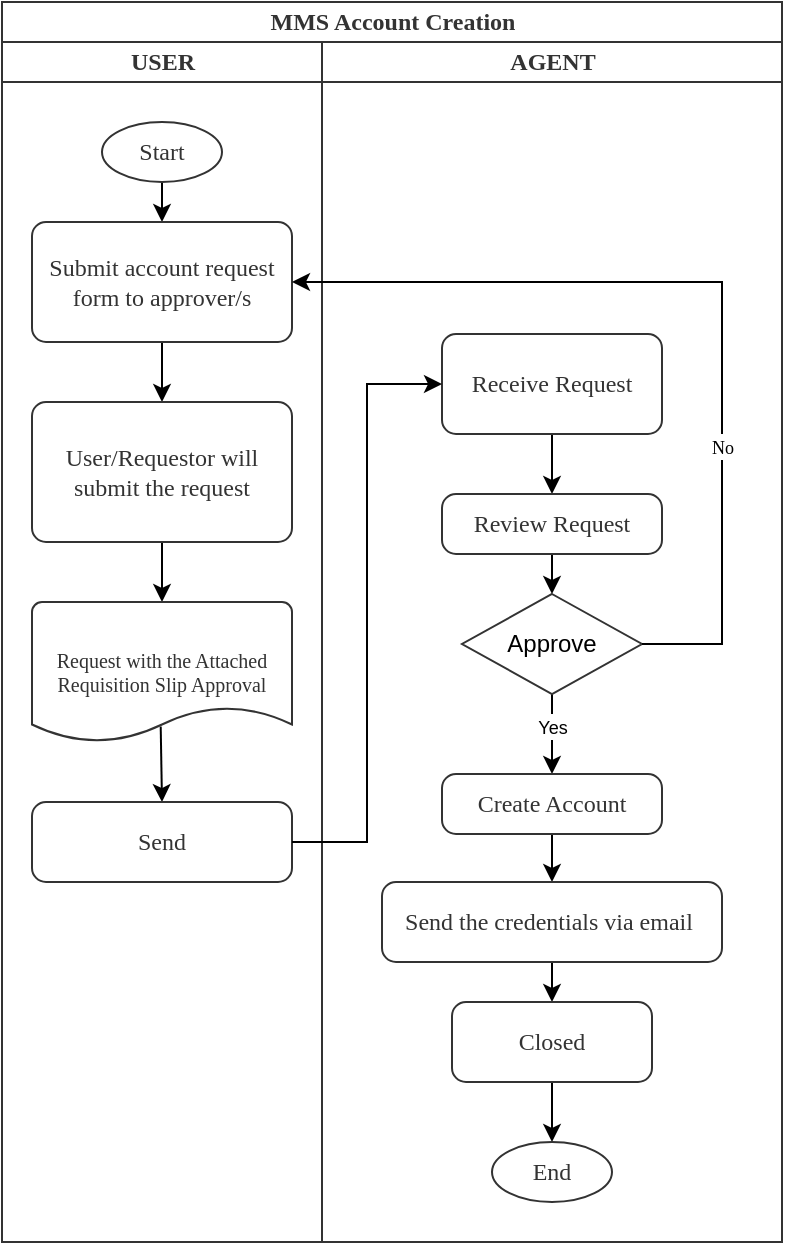 <mxfile version="21.2.9" type="github" pages="6">
  <diagram name="MMS-account-creation" id="LfgklkOVwcECTKzBFRFU">
    <mxGraphModel dx="1434" dy="788" grid="1" gridSize="10" guides="1" tooltips="1" connect="1" arrows="1" fold="1" page="1" pageScale="1" pageWidth="700" pageHeight="1000" math="0" shadow="0">
      <root>
        <mxCell id="0" />
        <mxCell id="1" parent="0" />
        <mxCell id="MzoVVwguKjUy_aV0ODvC-1" value="MMS Account Creation" style="swimlane;childLayout=stackLayout;resizeParent=1;resizeParentMax=0;startSize=20;html=1;strokeColor=#333333;fontColor=#333333;fontFamily=Lucida Console;" parent="1" vertex="1">
          <mxGeometry x="40.0" y="130" width="390" height="620" as="geometry" />
        </mxCell>
        <mxCell id="MzoVVwguKjUy_aV0ODvC-2" value="USER" style="swimlane;startSize=20;html=1;strokeColor=#333333;fontColor=#333333;fontFamily=Lucida Console;" parent="MzoVVwguKjUy_aV0ODvC-1" vertex="1">
          <mxGeometry y="20" width="160" height="600" as="geometry" />
        </mxCell>
        <mxCell id="MzoVVwguKjUy_aV0ODvC-27" style="edgeStyle=orthogonalEdgeStyle;rounded=0;orthogonalLoop=1;jettySize=auto;html=1;exitX=0.5;exitY=1;exitDx=0;exitDy=0;exitPerimeter=0;entryX=0.5;entryY=0;entryDx=0;entryDy=0;" parent="MzoVVwguKjUy_aV0ODvC-2" source="MzoVVwguKjUy_aV0ODvC-5" target="MzoVVwguKjUy_aV0ODvC-6" edge="1">
          <mxGeometry relative="1" as="geometry" />
        </mxCell>
        <mxCell id="MzoVVwguKjUy_aV0ODvC-5" value="Start" style="strokeWidth=1;html=1;shape=mxgraph.flowchart.start_1;whiteSpace=wrap;strokeColor=#333333;fontColor=#333333;fontFamily=Lucida Console;" parent="MzoVVwguKjUy_aV0ODvC-2" vertex="1">
          <mxGeometry x="50" y="40" width="60" height="30" as="geometry" />
        </mxCell>
        <mxCell id="MzoVVwguKjUy_aV0ODvC-28" style="edgeStyle=orthogonalEdgeStyle;rounded=0;orthogonalLoop=1;jettySize=auto;html=1;exitX=0.5;exitY=1;exitDx=0;exitDy=0;entryX=0.5;entryY=0;entryDx=0;entryDy=0;" parent="MzoVVwguKjUy_aV0ODvC-2" source="MzoVVwguKjUy_aV0ODvC-6" target="MzoVVwguKjUy_aV0ODvC-7" edge="1">
          <mxGeometry relative="1" as="geometry" />
        </mxCell>
        <mxCell id="MzoVVwguKjUy_aV0ODvC-6" value="Submit account request form to approver/s" style="rounded=1;whiteSpace=wrap;html=1;absoluteArcSize=1;arcSize=14;strokeWidth=1;strokeColor=#333333;fontColor=#333333;fontFamily=Lucida Console;" parent="MzoVVwguKjUy_aV0ODvC-2" vertex="1">
          <mxGeometry x="15" y="90" width="130" height="60" as="geometry" />
        </mxCell>
        <mxCell id="MzoVVwguKjUy_aV0ODvC-29" style="edgeStyle=orthogonalEdgeStyle;rounded=0;orthogonalLoop=1;jettySize=auto;html=1;entryX=0.5;entryY=0;entryDx=0;entryDy=0;entryPerimeter=0;" parent="MzoVVwguKjUy_aV0ODvC-2" source="MzoVVwguKjUy_aV0ODvC-7" target="MzoVVwguKjUy_aV0ODvC-8" edge="1">
          <mxGeometry relative="1" as="geometry" />
        </mxCell>
        <mxCell id="MzoVVwguKjUy_aV0ODvC-7" value="User/Requestor will submit the request" style="rounded=1;whiteSpace=wrap;html=1;absoluteArcSize=1;arcSize=14;strokeWidth=1;strokeColor=#333333;fontColor=#333333;fontFamily=Lucida Console;" parent="MzoVVwguKjUy_aV0ODvC-2" vertex="1">
          <mxGeometry x="15" y="180" width="130" height="70" as="geometry" />
        </mxCell>
        <mxCell id="MzoVVwguKjUy_aV0ODvC-31" style="edgeStyle=orthogonalEdgeStyle;rounded=0;orthogonalLoop=1;jettySize=auto;html=1;entryX=0.5;entryY=0;entryDx=0;entryDy=0;exitX=0.495;exitY=0.89;exitDx=0;exitDy=0;exitPerimeter=0;" parent="MzoVVwguKjUy_aV0ODvC-2" source="MzoVVwguKjUy_aV0ODvC-8" target="MzoVVwguKjUy_aV0ODvC-9" edge="1">
          <mxGeometry relative="1" as="geometry" />
        </mxCell>
        <mxCell id="MzoVVwguKjUy_aV0ODvC-8" value="Request with the Attached Requisition Slip Approval" style="strokeWidth=1;html=1;shape=mxgraph.flowchart.document2;whiteSpace=wrap;size=0.25;fontSize=10;fontFamily=Lucida Console;fontColor=#333333;strokeColor=#333333;" parent="MzoVVwguKjUy_aV0ODvC-2" vertex="1">
          <mxGeometry x="15" y="280" width="130" height="70" as="geometry" />
        </mxCell>
        <mxCell id="MzoVVwguKjUy_aV0ODvC-9" value="Send" style="rounded=1;whiteSpace=wrap;html=1;absoluteArcSize=1;arcSize=14;strokeWidth=1;strokeColor=#333333;fontColor=#333333;fontFamily=Lucida Console;" parent="MzoVVwguKjUy_aV0ODvC-2" vertex="1">
          <mxGeometry x="15" y="380" width="130" height="40" as="geometry" />
        </mxCell>
        <mxCell id="MzoVVwguKjUy_aV0ODvC-3" value="AGENT" style="swimlane;startSize=20;html=1;strokeColor=#333333;fontColor=#333333;fontFamily=Lucida Console;" parent="MzoVVwguKjUy_aV0ODvC-1" vertex="1">
          <mxGeometry x="160" y="20" width="230" height="600" as="geometry" />
        </mxCell>
        <mxCell id="MzoVVwguKjUy_aV0ODvC-32" style="edgeStyle=orthogonalEdgeStyle;rounded=0;orthogonalLoop=1;jettySize=auto;html=1;entryX=0.5;entryY=0;entryDx=0;entryDy=0;" parent="MzoVVwguKjUy_aV0ODvC-3" source="MzoVVwguKjUy_aV0ODvC-10" target="MzoVVwguKjUy_aV0ODvC-11" edge="1">
          <mxGeometry relative="1" as="geometry" />
        </mxCell>
        <mxCell id="MzoVVwguKjUy_aV0ODvC-10" value="Receive Request" style="rounded=1;whiteSpace=wrap;html=1;absoluteArcSize=1;arcSize=14;strokeWidth=1;strokeColor=#333333;fontColor=#333333;fontFamily=Lucida Console;" parent="MzoVVwguKjUy_aV0ODvC-3" vertex="1">
          <mxGeometry x="60" y="146" width="110" height="50" as="geometry" />
        </mxCell>
        <mxCell id="MzoVVwguKjUy_aV0ODvC-33" style="edgeStyle=orthogonalEdgeStyle;rounded=0;orthogonalLoop=1;jettySize=auto;html=1;exitX=0.5;exitY=1;exitDx=0;exitDy=0;entryX=0.5;entryY=0;entryDx=0;entryDy=0;entryPerimeter=0;" parent="MzoVVwguKjUy_aV0ODvC-3" source="MzoVVwguKjUy_aV0ODvC-11" target="MzoVVwguKjUy_aV0ODvC-12" edge="1">
          <mxGeometry relative="1" as="geometry" />
        </mxCell>
        <mxCell id="MzoVVwguKjUy_aV0ODvC-11" value="Review Request" style="rounded=1;whiteSpace=wrap;html=1;absoluteArcSize=1;arcSize=14;strokeWidth=1;strokeColor=#333333;fontColor=#333333;fontFamily=Lucida Console;" parent="MzoVVwguKjUy_aV0ODvC-3" vertex="1">
          <mxGeometry x="60" y="226" width="110" height="30" as="geometry" />
        </mxCell>
        <mxCell id="MzoVVwguKjUy_aV0ODvC-16" style="edgeStyle=orthogonalEdgeStyle;rounded=0;orthogonalLoop=1;jettySize=auto;html=1;exitX=0.5;exitY=1;exitDx=0;exitDy=0;exitPerimeter=0;entryX=0.5;entryY=0;entryDx=0;entryDy=0;" parent="MzoVVwguKjUy_aV0ODvC-3" source="MzoVVwguKjUy_aV0ODvC-12" target="MzoVVwguKjUy_aV0ODvC-15" edge="1">
          <mxGeometry relative="1" as="geometry">
            <Array as="points">
              <mxPoint x="115" y="336" />
              <mxPoint x="115" y="336" />
            </Array>
          </mxGeometry>
        </mxCell>
        <mxCell id="MzoVVwguKjUy_aV0ODvC-17" value="&lt;font style=&quot;font-size: 9px;&quot;&gt;Yes&lt;/font&gt;" style="edgeLabel;html=1;align=center;verticalAlign=middle;resizable=0;points=[];" parent="MzoVVwguKjUy_aV0ODvC-16" vertex="1" connectable="0">
          <mxGeometry x="-0.219" relative="1" as="geometry">
            <mxPoint as="offset" />
          </mxGeometry>
        </mxCell>
        <mxCell id="MzoVVwguKjUy_aV0ODvC-12" value="Approve" style="strokeWidth=1;html=1;shape=mxgraph.flowchart.decision;whiteSpace=wrap;strokeColor=#333333;" parent="MzoVVwguKjUy_aV0ODvC-3" vertex="1">
          <mxGeometry x="70" y="276" width="90" height="50" as="geometry" />
        </mxCell>
        <mxCell id="MzoVVwguKjUy_aV0ODvC-34" style="edgeStyle=orthogonalEdgeStyle;rounded=0;orthogonalLoop=1;jettySize=auto;html=1;exitX=0.5;exitY=1;exitDx=0;exitDy=0;entryX=0.5;entryY=0;entryDx=0;entryDy=0;" parent="MzoVVwguKjUy_aV0ODvC-3" source="MzoVVwguKjUy_aV0ODvC-15" target="MzoVVwguKjUy_aV0ODvC-21" edge="1">
          <mxGeometry relative="1" as="geometry" />
        </mxCell>
        <mxCell id="MzoVVwguKjUy_aV0ODvC-15" value="Create Account" style="rounded=1;whiteSpace=wrap;html=1;absoluteArcSize=1;arcSize=14;strokeWidth=1;strokeColor=#333333;fontColor=#333333;fontFamily=Lucida Console;" parent="MzoVVwguKjUy_aV0ODvC-3" vertex="1">
          <mxGeometry x="60" y="366" width="110" height="30" as="geometry" />
        </mxCell>
        <mxCell id="MzoVVwguKjUy_aV0ODvC-35" style="edgeStyle=orthogonalEdgeStyle;rounded=0;orthogonalLoop=1;jettySize=auto;html=1;exitX=0.5;exitY=1;exitDx=0;exitDy=0;entryX=0.5;entryY=0;entryDx=0;entryDy=0;" parent="MzoVVwguKjUy_aV0ODvC-3" source="MzoVVwguKjUy_aV0ODvC-21" target="MzoVVwguKjUy_aV0ODvC-22" edge="1">
          <mxGeometry relative="1" as="geometry" />
        </mxCell>
        <mxCell id="MzoVVwguKjUy_aV0ODvC-21" value="Send the credentials via email&amp;nbsp;" style="rounded=1;whiteSpace=wrap;html=1;absoluteArcSize=1;arcSize=14;strokeWidth=1;strokeColor=#333333;fontColor=#333333;fontFamily=Lucida Console;" parent="MzoVVwguKjUy_aV0ODvC-3" vertex="1">
          <mxGeometry x="30" y="420" width="170" height="40" as="geometry" />
        </mxCell>
        <mxCell id="MzoVVwguKjUy_aV0ODvC-36" style="edgeStyle=orthogonalEdgeStyle;rounded=0;orthogonalLoop=1;jettySize=auto;html=1;exitX=0.5;exitY=1;exitDx=0;exitDy=0;entryX=0.5;entryY=0;entryDx=0;entryDy=0;entryPerimeter=0;" parent="MzoVVwguKjUy_aV0ODvC-3" source="MzoVVwguKjUy_aV0ODvC-22" target="MzoVVwguKjUy_aV0ODvC-23" edge="1">
          <mxGeometry relative="1" as="geometry" />
        </mxCell>
        <mxCell id="MzoVVwguKjUy_aV0ODvC-22" value="Closed" style="rounded=1;whiteSpace=wrap;html=1;absoluteArcSize=1;arcSize=14;strokeWidth=1;strokeColor=#333333;fontColor=#333333;fontFamily=Lucida Console;" parent="MzoVVwguKjUy_aV0ODvC-3" vertex="1">
          <mxGeometry x="65" y="480" width="100" height="40" as="geometry" />
        </mxCell>
        <mxCell id="MzoVVwguKjUy_aV0ODvC-23" value="End" style="strokeWidth=1;html=1;shape=mxgraph.flowchart.start_1;whiteSpace=wrap;strokeColor=#333333;fontColor=#333333;fontFamily=Lucida Console;" parent="MzoVVwguKjUy_aV0ODvC-3" vertex="1">
          <mxGeometry x="85" y="550" width="60" height="30" as="geometry" />
        </mxCell>
        <mxCell id="MzoVVwguKjUy_aV0ODvC-14" style="edgeStyle=orthogonalEdgeStyle;rounded=0;orthogonalLoop=1;jettySize=auto;html=1;exitX=1;exitY=0.5;exitDx=0;exitDy=0;entryX=0;entryY=0.5;entryDx=0;entryDy=0;" parent="MzoVVwguKjUy_aV0ODvC-1" source="MzoVVwguKjUy_aV0ODvC-9" target="MzoVVwguKjUy_aV0ODvC-10" edge="1">
          <mxGeometry relative="1" as="geometry" />
        </mxCell>
        <mxCell id="MzoVVwguKjUy_aV0ODvC-24" style="edgeStyle=orthogonalEdgeStyle;rounded=0;orthogonalLoop=1;jettySize=auto;html=1;entryX=1;entryY=0.5;entryDx=0;entryDy=0;" parent="MzoVVwguKjUy_aV0ODvC-1" source="MzoVVwguKjUy_aV0ODvC-12" target="MzoVVwguKjUy_aV0ODvC-6" edge="1">
          <mxGeometry relative="1" as="geometry">
            <Array as="points">
              <mxPoint x="360" y="321" />
              <mxPoint x="360" y="140" />
            </Array>
          </mxGeometry>
        </mxCell>
        <mxCell id="MzoVVwguKjUy_aV0ODvC-25" value="&lt;font style=&quot;font-size: 9px;&quot; face=&quot;Lucida Console&quot;&gt;No&lt;/font&gt;" style="edgeLabel;html=1;align=center;verticalAlign=middle;resizable=0;points=[];" parent="MzoVVwguKjUy_aV0ODvC-24" vertex="1" connectable="0">
          <mxGeometry x="-0.362" relative="1" as="geometry">
            <mxPoint as="offset" />
          </mxGeometry>
        </mxCell>
      </root>
    </mxGraphModel>
  </diagram>
  <diagram id="TQZaSIwkZ8Nis8eHJAV3" name="MMS-account-update">
    <mxGraphModel dx="1434" dy="788" grid="1" gridSize="10" guides="1" tooltips="1" connect="1" arrows="1" fold="1" page="1" pageScale="1" pageWidth="700" pageHeight="1000" math="0" shadow="0">
      <root>
        <mxCell id="0" />
        <mxCell id="1" parent="0" />
        <mxCell id="0gZrytna7KL5qr15Carb-1" value="MMS Account Update" style="swimlane;childLayout=stackLayout;resizeParent=1;resizeParentMax=0;startSize=20;html=1;strokeColor=#333333;fontColor=#333333;fontFamily=Lucida Console;" vertex="1" parent="1">
          <mxGeometry x="40.0" y="130" width="390" height="620" as="geometry" />
        </mxCell>
        <mxCell id="0gZrytna7KL5qr15Carb-2" value="USER" style="swimlane;startSize=20;html=1;strokeColor=#333333;fontColor=#333333;fontFamily=Lucida Console;" vertex="1" parent="0gZrytna7KL5qr15Carb-1">
          <mxGeometry y="20" width="160" height="600" as="geometry" />
        </mxCell>
        <mxCell id="0gZrytna7KL5qr15Carb-3" style="edgeStyle=orthogonalEdgeStyle;rounded=0;orthogonalLoop=1;jettySize=auto;html=1;exitX=0.5;exitY=1;exitDx=0;exitDy=0;exitPerimeter=0;entryX=0.5;entryY=0;entryDx=0;entryDy=0;" edge="1" parent="0gZrytna7KL5qr15Carb-2" source="0gZrytna7KL5qr15Carb-4" target="0gZrytna7KL5qr15Carb-6">
          <mxGeometry relative="1" as="geometry" />
        </mxCell>
        <mxCell id="0gZrytna7KL5qr15Carb-4" value="Start" style="strokeWidth=1;html=1;shape=mxgraph.flowchart.start_1;whiteSpace=wrap;strokeColor=#333333;fontColor=#333333;fontFamily=Lucida Console;" vertex="1" parent="0gZrytna7KL5qr15Carb-2">
          <mxGeometry x="50" y="40" width="60" height="30" as="geometry" />
        </mxCell>
        <mxCell id="0gZrytna7KL5qr15Carb-5" style="edgeStyle=orthogonalEdgeStyle;rounded=0;orthogonalLoop=1;jettySize=auto;html=1;exitX=0.5;exitY=1;exitDx=0;exitDy=0;entryX=0.5;entryY=0;entryDx=0;entryDy=0;" edge="1" parent="0gZrytna7KL5qr15Carb-2" source="0gZrytna7KL5qr15Carb-6" target="0gZrytna7KL5qr15Carb-8">
          <mxGeometry relative="1" as="geometry" />
        </mxCell>
        <mxCell id="0gZrytna7KL5qr15Carb-6" value="Submit account update request form to approver/s" style="rounded=1;whiteSpace=wrap;html=1;absoluteArcSize=1;arcSize=14;strokeWidth=1;strokeColor=#333333;fontColor=#333333;fontFamily=Lucida Console;" vertex="1" parent="0gZrytna7KL5qr15Carb-2">
          <mxGeometry x="15" y="90" width="130" height="60" as="geometry" />
        </mxCell>
        <mxCell id="0gZrytna7KL5qr15Carb-7" style="edgeStyle=orthogonalEdgeStyle;rounded=0;orthogonalLoop=1;jettySize=auto;html=1;entryX=0.5;entryY=0;entryDx=0;entryDy=0;entryPerimeter=0;" edge="1" parent="0gZrytna7KL5qr15Carb-2" source="0gZrytna7KL5qr15Carb-8" target="0gZrytna7KL5qr15Carb-10">
          <mxGeometry relative="1" as="geometry" />
        </mxCell>
        <mxCell id="0gZrytna7KL5qr15Carb-8" value="User/Requestor will submit the request" style="rounded=1;whiteSpace=wrap;html=1;absoluteArcSize=1;arcSize=14;strokeWidth=1;strokeColor=#333333;fontColor=#333333;fontFamily=Lucida Console;" vertex="1" parent="0gZrytna7KL5qr15Carb-2">
          <mxGeometry x="15" y="180" width="130" height="70" as="geometry" />
        </mxCell>
        <mxCell id="0gZrytna7KL5qr15Carb-9" style="edgeStyle=orthogonalEdgeStyle;rounded=0;orthogonalLoop=1;jettySize=auto;html=1;entryX=0.5;entryY=0;entryDx=0;entryDy=0;exitX=0.495;exitY=0.89;exitDx=0;exitDy=0;exitPerimeter=0;" edge="1" parent="0gZrytna7KL5qr15Carb-2" source="0gZrytna7KL5qr15Carb-10" target="0gZrytna7KL5qr15Carb-11">
          <mxGeometry relative="1" as="geometry" />
        </mxCell>
        <mxCell id="0gZrytna7KL5qr15Carb-10" value="Request with the Attached Requisition Slip Approval" style="strokeWidth=1;html=1;shape=mxgraph.flowchart.document2;whiteSpace=wrap;size=0.25;fontSize=10;fontFamily=Lucida Console;fontColor=#333333;strokeColor=#333333;" vertex="1" parent="0gZrytna7KL5qr15Carb-2">
          <mxGeometry x="15" y="280" width="130" height="70" as="geometry" />
        </mxCell>
        <mxCell id="0gZrytna7KL5qr15Carb-11" value="Send" style="rounded=1;whiteSpace=wrap;html=1;absoluteArcSize=1;arcSize=14;strokeWidth=1;strokeColor=#333333;fontColor=#333333;fontFamily=Lucida Console;" vertex="1" parent="0gZrytna7KL5qr15Carb-2">
          <mxGeometry x="15" y="380" width="130" height="40" as="geometry" />
        </mxCell>
        <mxCell id="0gZrytna7KL5qr15Carb-12" value="AGENT" style="swimlane;startSize=20;html=1;strokeColor=#333333;fontColor=#333333;fontFamily=Lucida Console;" vertex="1" parent="0gZrytna7KL5qr15Carb-1">
          <mxGeometry x="160" y="20" width="230" height="600" as="geometry" />
        </mxCell>
        <mxCell id="0gZrytna7KL5qr15Carb-13" style="edgeStyle=orthogonalEdgeStyle;rounded=0;orthogonalLoop=1;jettySize=auto;html=1;entryX=0.5;entryY=0;entryDx=0;entryDy=0;" edge="1" parent="0gZrytna7KL5qr15Carb-12" source="0gZrytna7KL5qr15Carb-14" target="0gZrytna7KL5qr15Carb-16">
          <mxGeometry relative="1" as="geometry" />
        </mxCell>
        <mxCell id="0gZrytna7KL5qr15Carb-14" value="Receive Request" style="rounded=1;whiteSpace=wrap;html=1;absoluteArcSize=1;arcSize=14;strokeWidth=1;strokeColor=#333333;fontColor=#333333;fontFamily=Lucida Console;" vertex="1" parent="0gZrytna7KL5qr15Carb-12">
          <mxGeometry x="60" y="146" width="110" height="50" as="geometry" />
        </mxCell>
        <mxCell id="0gZrytna7KL5qr15Carb-15" style="edgeStyle=orthogonalEdgeStyle;rounded=0;orthogonalLoop=1;jettySize=auto;html=1;exitX=0.5;exitY=1;exitDx=0;exitDy=0;entryX=0.5;entryY=0;entryDx=0;entryDy=0;entryPerimeter=0;" edge="1" parent="0gZrytna7KL5qr15Carb-12" source="0gZrytna7KL5qr15Carb-16" target="0gZrytna7KL5qr15Carb-19">
          <mxGeometry relative="1" as="geometry" />
        </mxCell>
        <mxCell id="0gZrytna7KL5qr15Carb-16" value="Review Request" style="rounded=1;whiteSpace=wrap;html=1;absoluteArcSize=1;arcSize=14;strokeWidth=1;strokeColor=#333333;fontColor=#333333;fontFamily=Lucida Console;" vertex="1" parent="0gZrytna7KL5qr15Carb-12">
          <mxGeometry x="60" y="226" width="110" height="30" as="geometry" />
        </mxCell>
        <mxCell id="0gZrytna7KL5qr15Carb-17" style="edgeStyle=orthogonalEdgeStyle;rounded=0;orthogonalLoop=1;jettySize=auto;html=1;exitX=0.5;exitY=1;exitDx=0;exitDy=0;exitPerimeter=0;entryX=0.5;entryY=0;entryDx=0;entryDy=0;" edge="1" parent="0gZrytna7KL5qr15Carb-12" source="0gZrytna7KL5qr15Carb-19" target="0gZrytna7KL5qr15Carb-21">
          <mxGeometry relative="1" as="geometry">
            <Array as="points">
              <mxPoint x="115" y="336" />
              <mxPoint x="115" y="336" />
            </Array>
          </mxGeometry>
        </mxCell>
        <mxCell id="0gZrytna7KL5qr15Carb-18" value="&lt;font style=&quot;font-size: 9px;&quot;&gt;Yes&lt;/font&gt;" style="edgeLabel;html=1;align=center;verticalAlign=middle;resizable=0;points=[];" vertex="1" connectable="0" parent="0gZrytna7KL5qr15Carb-17">
          <mxGeometry x="-0.219" relative="1" as="geometry">
            <mxPoint as="offset" />
          </mxGeometry>
        </mxCell>
        <mxCell id="0gZrytna7KL5qr15Carb-19" value="Approve" style="strokeWidth=1;html=1;shape=mxgraph.flowchart.decision;whiteSpace=wrap;strokeColor=#333333;" vertex="1" parent="0gZrytna7KL5qr15Carb-12">
          <mxGeometry x="70" y="276" width="90" height="50" as="geometry" />
        </mxCell>
        <mxCell id="0gZrytna7KL5qr15Carb-20" style="edgeStyle=orthogonalEdgeStyle;rounded=0;orthogonalLoop=1;jettySize=auto;html=1;exitX=0.5;exitY=1;exitDx=0;exitDy=0;entryX=0.5;entryY=0;entryDx=0;entryDy=0;" edge="1" parent="0gZrytna7KL5qr15Carb-12" source="0gZrytna7KL5qr15Carb-21" target="0gZrytna7KL5qr15Carb-25">
          <mxGeometry relative="1" as="geometry">
            <mxPoint x="115" y="420" as="targetPoint" />
          </mxGeometry>
        </mxCell>
        <mxCell id="0gZrytna7KL5qr15Carb-21" value="Confirm that request has been processed" style="rounded=1;whiteSpace=wrap;html=1;absoluteArcSize=1;arcSize=14;strokeWidth=1;strokeColor=#333333;fontColor=#333333;fontFamily=Lucida Console;" vertex="1" parent="0gZrytna7KL5qr15Carb-12">
          <mxGeometry x="60" y="366" width="110" height="64" as="geometry" />
        </mxCell>
        <mxCell id="0gZrytna7KL5qr15Carb-24" style="edgeStyle=orthogonalEdgeStyle;rounded=0;orthogonalLoop=1;jettySize=auto;html=1;exitX=0.5;exitY=1;exitDx=0;exitDy=0;entryX=0.5;entryY=0;entryDx=0;entryDy=0;entryPerimeter=0;" edge="1" parent="0gZrytna7KL5qr15Carb-12" source="0gZrytna7KL5qr15Carb-25" target="0gZrytna7KL5qr15Carb-26">
          <mxGeometry relative="1" as="geometry" />
        </mxCell>
        <mxCell id="0gZrytna7KL5qr15Carb-25" value="Closed" style="rounded=1;whiteSpace=wrap;html=1;absoluteArcSize=1;arcSize=14;strokeWidth=1;strokeColor=#333333;fontColor=#333333;fontFamily=Lucida Console;" vertex="1" parent="0gZrytna7KL5qr15Carb-12">
          <mxGeometry x="65" y="480" width="100" height="40" as="geometry" />
        </mxCell>
        <mxCell id="0gZrytna7KL5qr15Carb-26" value="End" style="strokeWidth=1;html=1;shape=mxgraph.flowchart.start_1;whiteSpace=wrap;strokeColor=#333333;fontColor=#333333;fontFamily=Lucida Console;" vertex="1" parent="0gZrytna7KL5qr15Carb-12">
          <mxGeometry x="85" y="550" width="60" height="30" as="geometry" />
        </mxCell>
        <mxCell id="0gZrytna7KL5qr15Carb-27" style="edgeStyle=orthogonalEdgeStyle;rounded=0;orthogonalLoop=1;jettySize=auto;html=1;exitX=1;exitY=0.5;exitDx=0;exitDy=0;entryX=0;entryY=0.5;entryDx=0;entryDy=0;" edge="1" parent="0gZrytna7KL5qr15Carb-1" source="0gZrytna7KL5qr15Carb-11" target="0gZrytna7KL5qr15Carb-14">
          <mxGeometry relative="1" as="geometry" />
        </mxCell>
        <mxCell id="0gZrytna7KL5qr15Carb-28" style="edgeStyle=orthogonalEdgeStyle;rounded=0;orthogonalLoop=1;jettySize=auto;html=1;entryX=1;entryY=0.5;entryDx=0;entryDy=0;" edge="1" parent="0gZrytna7KL5qr15Carb-1" source="0gZrytna7KL5qr15Carb-19" target="0gZrytna7KL5qr15Carb-6">
          <mxGeometry relative="1" as="geometry">
            <Array as="points">
              <mxPoint x="360" y="321" />
              <mxPoint x="360" y="140" />
            </Array>
          </mxGeometry>
        </mxCell>
        <mxCell id="0gZrytna7KL5qr15Carb-29" value="&lt;font style=&quot;font-size: 9px;&quot; face=&quot;Lucida Console&quot;&gt;No&lt;/font&gt;" style="edgeLabel;html=1;align=center;verticalAlign=middle;resizable=0;points=[];" vertex="1" connectable="0" parent="0gZrytna7KL5qr15Carb-28">
          <mxGeometry x="-0.362" relative="1" as="geometry">
            <mxPoint as="offset" />
          </mxGeometry>
        </mxCell>
      </root>
    </mxGraphModel>
  </diagram>
  <diagram id="YVsPaFmG6XjJe6Bd7RMX" name="MMS-account-deactivation">
    <mxGraphModel dx="1434" dy="788" grid="1" gridSize="10" guides="1" tooltips="1" connect="1" arrows="1" fold="1" page="1" pageScale="1" pageWidth="700" pageHeight="1000" math="0" shadow="0">
      <root>
        <mxCell id="0" />
        <mxCell id="1" parent="0" />
        <mxCell id="W8PHQ-7QK6o24K35jfwp-1" value="MMS Account Deactivation" style="swimlane;childLayout=stackLayout;resizeParent=1;resizeParentMax=0;startSize=20;html=1;strokeColor=#333333;fontColor=#333333;fontFamily=Lucida Console;" parent="1" vertex="1">
          <mxGeometry x="40.0" y="130" width="360" height="380" as="geometry" />
        </mxCell>
        <mxCell id="W8PHQ-7QK6o24K35jfwp-2" value="USER" style="swimlane;startSize=20;html=1;strokeColor=#333333;fontColor=#333333;fontFamily=Lucida Console;" parent="W8PHQ-7QK6o24K35jfwp-1" vertex="1">
          <mxGeometry y="20" width="160" height="360" as="geometry" />
        </mxCell>
        <mxCell id="W8PHQ-7QK6o24K35jfwp-3" style="edgeStyle=orthogonalEdgeStyle;rounded=0;orthogonalLoop=1;jettySize=auto;html=1;exitX=0.5;exitY=1;exitDx=0;exitDy=0;exitPerimeter=0;entryX=0.5;entryY=0;entryDx=0;entryDy=0;" parent="W8PHQ-7QK6o24K35jfwp-2" source="W8PHQ-7QK6o24K35jfwp-4" edge="1">
          <mxGeometry relative="1" as="geometry">
            <mxPoint x="80" y="90" as="targetPoint" />
          </mxGeometry>
        </mxCell>
        <mxCell id="W8PHQ-7QK6o24K35jfwp-4" value="Start" style="strokeWidth=1;html=1;shape=mxgraph.flowchart.start_1;whiteSpace=wrap;strokeColor=#333333;fontColor=#333333;fontFamily=Lucida Console;" parent="W8PHQ-7QK6o24K35jfwp-2" vertex="1">
          <mxGeometry x="50" y="40" width="60" height="30" as="geometry" />
        </mxCell>
        <mxCell id="W8PHQ-7QK6o24K35jfwp-7" style="edgeStyle=orthogonalEdgeStyle;rounded=0;orthogonalLoop=1;jettySize=auto;html=1;entryX=0.5;entryY=0;entryDx=0;entryDy=0;entryPerimeter=0;" parent="W8PHQ-7QK6o24K35jfwp-2" source="W8PHQ-7QK6o24K35jfwp-8" target="W8PHQ-7QK6o24K35jfwp-10" edge="1">
          <mxGeometry relative="1" as="geometry" />
        </mxCell>
        <mxCell id="W8PHQ-7QK6o24K35jfwp-8" value="Submit deactivation request" style="rounded=1;whiteSpace=wrap;html=1;absoluteArcSize=1;arcSize=14;strokeWidth=1;strokeColor=#333333;fontColor=#333333;fontFamily=Lucida Console;" parent="W8PHQ-7QK6o24K35jfwp-2" vertex="1">
          <mxGeometry x="15" y="90" width="130" height="70" as="geometry" />
        </mxCell>
        <mxCell id="W8PHQ-7QK6o24K35jfwp-9" style="edgeStyle=orthogonalEdgeStyle;rounded=0;orthogonalLoop=1;jettySize=auto;html=1;entryX=0.5;entryY=0;entryDx=0;entryDy=0;exitX=0.495;exitY=0.89;exitDx=0;exitDy=0;exitPerimeter=0;" parent="W8PHQ-7QK6o24K35jfwp-2" source="W8PHQ-7QK6o24K35jfwp-10" target="W8PHQ-7QK6o24K35jfwp-11" edge="1">
          <mxGeometry relative="1" as="geometry" />
        </mxCell>
        <mxCell id="W8PHQ-7QK6o24K35jfwp-10" value="Attach clearance form from HR or Request letter with approval" style="strokeWidth=1;html=1;shape=mxgraph.flowchart.document2;whiteSpace=wrap;size=0.25;fontSize=10;fontFamily=Lucida Console;fontColor=#333333;strokeColor=#333333;" parent="W8PHQ-7QK6o24K35jfwp-2" vertex="1">
          <mxGeometry x="15" y="180" width="130" height="70" as="geometry" />
        </mxCell>
        <mxCell id="W8PHQ-7QK6o24K35jfwp-11" value="Send" style="rounded=1;whiteSpace=wrap;html=1;absoluteArcSize=1;arcSize=14;strokeWidth=1;strokeColor=#333333;fontColor=#333333;fontFamily=Lucida Console;" parent="W8PHQ-7QK6o24K35jfwp-2" vertex="1">
          <mxGeometry x="15" y="280" width="130" height="40" as="geometry" />
        </mxCell>
        <mxCell id="W8PHQ-7QK6o24K35jfwp-12" value="AGENT" style="swimlane;startSize=20;html=1;strokeColor=#333333;fontColor=#333333;fontFamily=Lucida Console;" parent="W8PHQ-7QK6o24K35jfwp-1" vertex="1">
          <mxGeometry x="160" y="20" width="200" height="360" as="geometry" />
        </mxCell>
        <mxCell id="W8PHQ-7QK6o24K35jfwp-13" style="edgeStyle=orthogonalEdgeStyle;rounded=0;orthogonalLoop=1;jettySize=auto;html=1;entryX=0.5;entryY=0;entryDx=0;entryDy=0;" parent="W8PHQ-7QK6o24K35jfwp-12" source="W8PHQ-7QK6o24K35jfwp-14" target="W8PHQ-7QK6o24K35jfwp-16" edge="1">
          <mxGeometry relative="1" as="geometry" />
        </mxCell>
        <mxCell id="W8PHQ-7QK6o24K35jfwp-14" value="Receive request with the attached document&amp;nbsp;" style="rounded=1;whiteSpace=wrap;html=1;absoluteArcSize=1;arcSize=14;strokeWidth=1;strokeColor=#333333;fontColor=#333333;fontFamily=Lucida Console;" parent="W8PHQ-7QK6o24K35jfwp-12" vertex="1">
          <mxGeometry x="60" y="120" width="110" height="76" as="geometry" />
        </mxCell>
        <mxCell id="W8PHQ-7QK6o24K35jfwp-15" style="edgeStyle=orthogonalEdgeStyle;rounded=0;orthogonalLoop=1;jettySize=auto;html=1;exitX=0.5;exitY=1;exitDx=0;exitDy=0;entryX=0.5;entryY=0;entryDx=0;entryDy=0;entryPerimeter=0;" parent="W8PHQ-7QK6o24K35jfwp-12" source="W8PHQ-7QK6o24K35jfwp-16" target="W8PHQ-7QK6o24K35jfwp-26" edge="1">
          <mxGeometry relative="1" as="geometry">
            <mxPoint x="115" y="292" as="targetPoint" />
          </mxGeometry>
        </mxCell>
        <mxCell id="W8PHQ-7QK6o24K35jfwp-16" value="Process Request and Send Feedback" style="rounded=1;whiteSpace=wrap;html=1;absoluteArcSize=1;arcSize=14;strokeWidth=1;strokeColor=#333333;fontColor=#333333;fontFamily=Lucida Console;" parent="W8PHQ-7QK6o24K35jfwp-12" vertex="1">
          <mxGeometry x="60" y="214" width="110" height="60" as="geometry" />
        </mxCell>
        <mxCell id="W8PHQ-7QK6o24K35jfwp-26" value="End" style="strokeWidth=1;html=1;shape=mxgraph.flowchart.start_1;whiteSpace=wrap;strokeColor=#333333;fontColor=#333333;fontFamily=Lucida Console;" parent="W8PHQ-7QK6o24K35jfwp-12" vertex="1">
          <mxGeometry x="85" y="310" width="60" height="30" as="geometry" />
        </mxCell>
        <mxCell id="W8PHQ-7QK6o24K35jfwp-27" style="edgeStyle=orthogonalEdgeStyle;rounded=0;orthogonalLoop=1;jettySize=auto;html=1;exitX=1;exitY=0.5;exitDx=0;exitDy=0;entryX=0;entryY=0.5;entryDx=0;entryDy=0;" parent="W8PHQ-7QK6o24K35jfwp-1" source="W8PHQ-7QK6o24K35jfwp-11" target="W8PHQ-7QK6o24K35jfwp-14" edge="1">
          <mxGeometry relative="1" as="geometry" />
        </mxCell>
      </root>
    </mxGraphModel>
  </diagram>
  <diagram id="AgtkWQW_CWtPfxdnJQJo" name="PR-flowchart">
    <mxGraphModel dx="1195" dy="609" grid="1" gridSize="10" guides="1" tooltips="1" connect="1" arrows="1" fold="1" page="1" pageScale="1" pageWidth="700" pageHeight="1000" math="0" shadow="0">
      <root>
        <mxCell id="0" />
        <mxCell id="1" parent="0" />
        <object label="IT Related - Purchase Request (PR) Flowchart" test="" test2="" id="WxJkgsmgGLI0Mz5-Tvgc-1">
          <mxCell style="swimlane;childLayout=stackLayout;resizeParent=1;resizeParentMax=0;startSize=20;html=1;strokeWidth=1;strokeColor=#737373;fontColor=#666666;" parent="1" vertex="1">
            <mxGeometry x="28.0" y="45" width="650.0" height="490" as="geometry" />
          </mxCell>
        </object>
        <mxCell id="WxJkgsmgGLI0Mz5-Tvgc-2" value="Requestor" style="swimlane;startSize=20;html=1;strokeWidth=1;strokeColor=#737373;fontColor=#666666;" parent="WxJkgsmgGLI0Mz5-Tvgc-1" vertex="1">
          <mxGeometry y="20" width="120" height="470" as="geometry" />
        </mxCell>
        <mxCell id="WxJkgsmgGLI0Mz5-Tvgc-17" style="edgeStyle=orthogonalEdgeStyle;rounded=0;orthogonalLoop=1;jettySize=auto;html=1;exitX=0.5;exitY=1;exitDx=0;exitDy=0;exitPerimeter=0;entryX=0.5;entryY=0;entryDx=0;entryDy=0;strokeWidth=1;strokeColor=#737373;fontColor=#666666;" parent="WxJkgsmgGLI0Mz5-Tvgc-2" source="WxJkgsmgGLI0Mz5-Tvgc-6" target="WxJkgsmgGLI0Mz5-Tvgc-7" edge="1">
          <mxGeometry relative="1" as="geometry" />
        </mxCell>
        <mxCell id="WxJkgsmgGLI0Mz5-Tvgc-6" value="Start" style="strokeWidth=1;html=1;shape=mxgraph.flowchart.start_1;whiteSpace=wrap;strokeColor=#737373;fontColor=#666666;" parent="WxJkgsmgGLI0Mz5-Tvgc-2" vertex="1">
          <mxGeometry x="30" y="40" width="60" height="30" as="geometry" />
        </mxCell>
        <mxCell id="WxJkgsmgGLI0Mz5-Tvgc-7" value="&lt;font style=&quot;font-size: 11px;&quot;&gt;Submit PR form&lt;/font&gt;" style="rounded=1;whiteSpace=wrap;html=1;absoluteArcSize=1;arcSize=14;strokeWidth=1;strokeColor=#737373;fontColor=#666666;" parent="WxJkgsmgGLI0Mz5-Tvgc-2" vertex="1">
          <mxGeometry x="12.5" y="110" width="95" height="40" as="geometry" />
        </mxCell>
        <mxCell id="WxJkgsmgGLI0Mz5-Tvgc-3" value="Approver" style="swimlane;startSize=20;html=1;strokeWidth=1;strokeColor=#737373;fontColor=#666666;" parent="WxJkgsmgGLI0Mz5-Tvgc-1" vertex="1">
          <mxGeometry x="120" y="20" width="130.0" height="470" as="geometry" />
        </mxCell>
        <mxCell id="WxJkgsmgGLI0Mz5-Tvgc-8" value="Approved ?" style="strokeWidth=1;html=1;shape=mxgraph.flowchart.decision;whiteSpace=wrap;strokeColor=#737373;fontColor=#666666;" parent="WxJkgsmgGLI0Mz5-Tvgc-3" vertex="1">
          <mxGeometry x="22.5" y="195" width="85" height="80" as="geometry" />
        </mxCell>
        <mxCell id="WxJkgsmgGLI0Mz5-Tvgc-4" value="ICT Staff" style="swimlane;startSize=20;html=1;strokeWidth=1;strokeColor=#737373;fontColor=#666666;" parent="WxJkgsmgGLI0Mz5-Tvgc-1" vertex="1">
          <mxGeometry x="250.0" y="20" width="230" height="470" as="geometry" />
        </mxCell>
        <mxCell id="WxJkgsmgGLI0Mz5-Tvgc-25" style="edgeStyle=orthogonalEdgeStyle;rounded=0;orthogonalLoop=1;jettySize=auto;html=1;exitX=0.5;exitY=1;exitDx=0;exitDy=0;entryX=0.5;entryY=0;entryDx=0;entryDy=0;entryPerimeter=0;strokeWidth=1;strokeColor=#737373;fontColor=#666666;" parent="WxJkgsmgGLI0Mz5-Tvgc-4" source="WxJkgsmgGLI0Mz5-Tvgc-9" target="WxJkgsmgGLI0Mz5-Tvgc-10" edge="1">
          <mxGeometry relative="1" as="geometry" />
        </mxCell>
        <mxCell id="WxJkgsmgGLI0Mz5-Tvgc-9" value="&lt;font style=&quot;font-size: 11px;&quot;&gt;Review Request&lt;/font&gt;" style="rounded=1;whiteSpace=wrap;html=1;absoluteArcSize=1;arcSize=14;strokeWidth=1;strokeColor=#737373;fontColor=#666666;" parent="WxJkgsmgGLI0Mz5-Tvgc-4" vertex="1">
          <mxGeometry x="67.5" y="40" width="95" height="40" as="geometry" />
        </mxCell>
        <mxCell id="WxJkgsmgGLI0Mz5-Tvgc-26" value="YES" style="edgeStyle=orthogonalEdgeStyle;rounded=0;orthogonalLoop=1;jettySize=auto;html=1;exitX=1;exitY=0.5;exitDx=0;exitDy=0;exitPerimeter=0;entryX=0.5;entryY=0;entryDx=0;entryDy=0;strokeWidth=1;strokeColor=#737373;fontColor=#00CC00;" parent="WxJkgsmgGLI0Mz5-Tvgc-4" source="WxJkgsmgGLI0Mz5-Tvgc-10" target="WxJkgsmgGLI0Mz5-Tvgc-13" edge="1">
          <mxGeometry relative="1" as="geometry">
            <Array as="points">
              <mxPoint x="171" y="160" />
              <mxPoint x="171" y="233" />
            </Array>
          </mxGeometry>
        </mxCell>
        <mxCell id="WxJkgsmgGLI0Mz5-Tvgc-27" value="NO" style="edgeStyle=orthogonalEdgeStyle;rounded=0;orthogonalLoop=1;jettySize=auto;html=1;exitX=0;exitY=0.5;exitDx=0;exitDy=0;exitPerimeter=0;entryX=0.5;entryY=0;entryDx=0;entryDy=0;strokeWidth=1;strokeColor=#737373;fontColor=#CC0000;" parent="WxJkgsmgGLI0Mz5-Tvgc-4" source="WxJkgsmgGLI0Mz5-Tvgc-10" target="WxJkgsmgGLI0Mz5-Tvgc-11" edge="1">
          <mxGeometry relative="1" as="geometry">
            <Array as="points">
              <mxPoint x="61" y="160" />
              <mxPoint x="61" y="233" />
            </Array>
          </mxGeometry>
        </mxCell>
        <mxCell id="WxJkgsmgGLI0Mz5-Tvgc-10" value="with existing device?" style="strokeWidth=1;html=1;shape=mxgraph.flowchart.decision;whiteSpace=wrap;fontSize=11;strokeColor=#737373;fontColor=#666666;" parent="WxJkgsmgGLI0Mz5-Tvgc-4" vertex="1">
          <mxGeometry x="73.75" y="120" width="82.5" height="80" as="geometry" />
        </mxCell>
        <mxCell id="WxJkgsmgGLI0Mz5-Tvgc-11" value="&lt;font style=&quot;font-size: 11px;&quot;&gt;Submit Recommendation&lt;br&gt;Slip&lt;br&gt;&lt;/font&gt;" style="rounded=1;whiteSpace=wrap;html=1;absoluteArcSize=1;arcSize=14;strokeWidth=1;strokeColor=#737373;fontColor=#666666;" parent="WxJkgsmgGLI0Mz5-Tvgc-4" vertex="1">
          <mxGeometry x="13" y="266" width="95" height="60" as="geometry" />
        </mxCell>
        <mxCell id="WxJkgsmgGLI0Mz5-Tvgc-13" value="&lt;font style=&quot;font-size: 11px;&quot;&gt;Submit Service Slip and Recommendation&lt;br&gt;Slip&lt;br&gt;&lt;/font&gt;" style="rounded=1;whiteSpace=wrap;html=1;absoluteArcSize=1;arcSize=14;strokeWidth=1;strokeColor=#737373;fontColor=#666666;" parent="WxJkgsmgGLI0Mz5-Tvgc-4" vertex="1">
          <mxGeometry x="123" y="266" width="95" height="60" as="geometry" />
        </mxCell>
        <mxCell id="WxJkgsmgGLI0Mz5-Tvgc-5" value="Department Head" style="swimlane;startSize=20;html=1;strokeWidth=1;strokeColor=#737373;fontColor=#666666;" parent="WxJkgsmgGLI0Mz5-Tvgc-1" vertex="1">
          <mxGeometry x="480.0" y="20" width="170" height="470" as="geometry" />
        </mxCell>
        <mxCell id="WxJkgsmgGLI0Mz5-Tvgc-29" style="edgeStyle=orthogonalEdgeStyle;rounded=0;orthogonalLoop=1;jettySize=auto;html=1;exitX=0.5;exitY=1;exitDx=0;exitDy=0;entryX=0.5;entryY=0;entryDx=0;entryDy=0;entryPerimeter=0;strokeWidth=1;strokeColor=#737373;fontColor=#666666;" parent="WxJkgsmgGLI0Mz5-Tvgc-5" source="WxJkgsmgGLI0Mz5-Tvgc-14" target="WxJkgsmgGLI0Mz5-Tvgc-15" edge="1">
          <mxGeometry relative="1" as="geometry" />
        </mxCell>
        <mxCell id="WxJkgsmgGLI0Mz5-Tvgc-14" value="&lt;font style=&quot;font-size: 11px;&quot;&gt;Review Request&lt;/font&gt;" style="rounded=1;whiteSpace=wrap;html=1;absoluteArcSize=1;arcSize=14;strokeWidth=1;strokeColor=#737373;fontColor=#666666;" parent="WxJkgsmgGLI0Mz5-Tvgc-5" vertex="1">
          <mxGeometry x="37.5" y="234" width="95" height="40" as="geometry" />
        </mxCell>
        <mxCell id="WxJkgsmgGLI0Mz5-Tvgc-30" value="YES" style="edgeStyle=orthogonalEdgeStyle;rounded=0;orthogonalLoop=1;jettySize=auto;html=1;exitX=0;exitY=0.5;exitDx=0;exitDy=0;exitPerimeter=0;entryX=0;entryY=0.5;entryDx=0;entryDy=0;entryPerimeter=0;strokeWidth=1;strokeColor=#737373;fontColor=#00CC00;" parent="WxJkgsmgGLI0Mz5-Tvgc-5" source="WxJkgsmgGLI0Mz5-Tvgc-15" target="WxJkgsmgGLI0Mz5-Tvgc-16" edge="1">
          <mxGeometry relative="1" as="geometry" />
        </mxCell>
        <mxCell id="WxJkgsmgGLI0Mz5-Tvgc-15" value="Approved?" style="strokeWidth=1;html=1;shape=mxgraph.flowchart.decision;whiteSpace=wrap;fontSize=11;strokeColor=#737373;fontColor=#666666;" parent="WxJkgsmgGLI0Mz5-Tvgc-5" vertex="1">
          <mxGeometry x="43.75" y="305" width="82.5" height="80" as="geometry" />
        </mxCell>
        <mxCell id="WxJkgsmgGLI0Mz5-Tvgc-16" value="End" style="strokeWidth=1;html=1;shape=mxgraph.flowchart.start_1;whiteSpace=wrap;strokeColor=#737373;fontColor=#666666;" parent="WxJkgsmgGLI0Mz5-Tvgc-5" vertex="1">
          <mxGeometry x="55.0" y="422" width="60" height="30" as="geometry" />
        </mxCell>
        <mxCell id="WxJkgsmgGLI0Mz5-Tvgc-19" style="edgeStyle=orthogonalEdgeStyle;rounded=0;orthogonalLoop=1;jettySize=auto;html=1;exitX=1;exitY=0.5;exitDx=0;exitDy=0;entryX=0.5;entryY=0;entryDx=0;entryDy=0;entryPerimeter=0;strokeWidth=1;strokeColor=#737373;fontColor=#666666;" parent="WxJkgsmgGLI0Mz5-Tvgc-1" source="WxJkgsmgGLI0Mz5-Tvgc-7" target="WxJkgsmgGLI0Mz5-Tvgc-8" edge="1">
          <mxGeometry relative="1" as="geometry" />
        </mxCell>
        <mxCell id="WxJkgsmgGLI0Mz5-Tvgc-20" value="NO" style="edgeStyle=orthogonalEdgeStyle;rounded=0;orthogonalLoop=1;jettySize=auto;html=1;exitX=0;exitY=0.5;exitDx=0;exitDy=0;exitPerimeter=0;entryX=0.5;entryY=1;entryDx=0;entryDy=0;strokeWidth=1;strokeColor=#737373;fontColor=#CC0000;" parent="WxJkgsmgGLI0Mz5-Tvgc-1" source="WxJkgsmgGLI0Mz5-Tvgc-8" target="WxJkgsmgGLI0Mz5-Tvgc-7" edge="1">
          <mxGeometry x="-0.445" relative="1" as="geometry">
            <Array as="points">
              <mxPoint x="60" y="255" />
            </Array>
            <mxPoint as="offset" />
          </mxGeometry>
        </mxCell>
        <mxCell id="WxJkgsmgGLI0Mz5-Tvgc-21" value="YES" style="edgeStyle=orthogonalEdgeStyle;rounded=0;orthogonalLoop=1;jettySize=auto;html=1;exitX=1;exitY=0.5;exitDx=0;exitDy=0;exitPerimeter=0;entryX=0;entryY=0.5;entryDx=0;entryDy=0;strokeWidth=1;strokeColor=#737373;fontColor=#00CC00;" parent="WxJkgsmgGLI0Mz5-Tvgc-1" source="WxJkgsmgGLI0Mz5-Tvgc-8" target="WxJkgsmgGLI0Mz5-Tvgc-9" edge="1">
          <mxGeometry relative="1" as="geometry" />
        </mxCell>
        <mxCell id="WxJkgsmgGLI0Mz5-Tvgc-22" style="edgeStyle=orthogonalEdgeStyle;rounded=0;orthogonalLoop=1;jettySize=auto;html=1;exitX=0.75;exitY=0;exitDx=0;exitDy=0;entryX=0.25;entryY=0;entryDx=0;entryDy=0;strokeWidth=1;strokeColor=#737373;fontColor=#666666;" parent="WxJkgsmgGLI0Mz5-Tvgc-1" source="WxJkgsmgGLI0Mz5-Tvgc-13" target="WxJkgsmgGLI0Mz5-Tvgc-14" edge="1">
          <mxGeometry relative="1" as="geometry" />
        </mxCell>
        <mxCell id="WxJkgsmgGLI0Mz5-Tvgc-24" style="edgeStyle=orthogonalEdgeStyle;rounded=0;orthogonalLoop=1;jettySize=auto;html=1;exitX=0.5;exitY=1;exitDx=0;exitDy=0;entryX=0;entryY=0.5;entryDx=0;entryDy=0;strokeWidth=1;strokeColor=#737373;fontColor=#666666;" parent="WxJkgsmgGLI0Mz5-Tvgc-1" source="WxJkgsmgGLI0Mz5-Tvgc-11" target="WxJkgsmgGLI0Mz5-Tvgc-14" edge="1">
          <mxGeometry relative="1" as="geometry">
            <Array as="points">
              <mxPoint x="311" y="366" />
              <mxPoint x="496" y="366" />
              <mxPoint x="496" y="274" />
            </Array>
          </mxGeometry>
        </mxCell>
        <mxCell id="WxJkgsmgGLI0Mz5-Tvgc-31" value="NO" style="edgeStyle=orthogonalEdgeStyle;rounded=0;orthogonalLoop=1;jettySize=auto;html=1;exitX=1;exitY=0.5;exitDx=0;exitDy=0;exitPerimeter=0;entryX=1;entryY=0.5;entryDx=0;entryDy=0;strokeWidth=1;strokeColor=#737373;fontColor=#CC0000;" parent="WxJkgsmgGLI0Mz5-Tvgc-1" source="WxJkgsmgGLI0Mz5-Tvgc-15" target="WxJkgsmgGLI0Mz5-Tvgc-9" edge="1">
          <mxGeometry relative="1" as="geometry" />
        </mxCell>
      </root>
    </mxGraphModel>
  </diagram>
  <diagram id="PgHBoPgrLSScyAWwxRTs" name="Leave Request Flow Chart">
    <mxGraphModel dx="1247" dy="636" grid="1" gridSize="10" guides="1" tooltips="1" connect="1" arrows="1" fold="1" page="1" pageScale="1" pageWidth="700" pageHeight="1000" math="0" shadow="0">
      <root>
        <mxCell id="0" />
        <mxCell id="1" parent="0" />
        <object label="Leave Request Flowchart" test="" test2="" id="sYupaOyeFyWUW-mjaMbj-1">
          <mxCell style="swimlane;childLayout=stackLayout;resizeParent=1;resizeParentMax=0;startSize=20;html=1;strokeWidth=1;strokeColor=#737373;fontColor=#666666;" vertex="1" parent="1">
            <mxGeometry x="11.0" y="45" width="680" height="490" as="geometry" />
          </mxCell>
        </object>
        <mxCell id="sYupaOyeFyWUW-mjaMbj-2" value="Employee" style="swimlane;startSize=20;html=1;strokeWidth=1;strokeColor=#737373;fontColor=#666666;" vertex="1" parent="sYupaOyeFyWUW-mjaMbj-1">
          <mxGeometry y="20" width="150" height="470" as="geometry" />
        </mxCell>
        <mxCell id="sYupaOyeFyWUW-mjaMbj-3" style="edgeStyle=orthogonalEdgeStyle;rounded=0;orthogonalLoop=1;jettySize=auto;html=1;exitX=0.5;exitY=1;exitDx=0;exitDy=0;exitPerimeter=0;entryX=0.5;entryY=0;entryDx=0;entryDy=0;strokeWidth=1;strokeColor=#737373;fontColor=#666666;" edge="1" parent="sYupaOyeFyWUW-mjaMbj-2" source="sYupaOyeFyWUW-mjaMbj-4" target="sYupaOyeFyWUW-mjaMbj-5">
          <mxGeometry relative="1" as="geometry" />
        </mxCell>
        <mxCell id="sYupaOyeFyWUW-mjaMbj-4" value="Start" style="strokeWidth=1;html=1;shape=mxgraph.flowchart.start_1;whiteSpace=wrap;strokeColor=#737373;fontColor=#666666;" vertex="1" parent="sYupaOyeFyWUW-mjaMbj-2">
          <mxGeometry x="46" y="49" width="60" height="30" as="geometry" />
        </mxCell>
        <mxCell id="e_fT9yzMC5PDr4Bt5wz8-10" style="edgeStyle=orthogonalEdgeStyle;rounded=0;orthogonalLoop=1;jettySize=auto;html=1;exitX=0.5;exitY=1;exitDx=0;exitDy=0;fontColor=#666666;strokeColor=#666666;" edge="1" parent="sYupaOyeFyWUW-mjaMbj-2" source="sYupaOyeFyWUW-mjaMbj-5" target="e_fT9yzMC5PDr4Bt5wz8-1">
          <mxGeometry relative="1" as="geometry" />
        </mxCell>
        <mxCell id="sYupaOyeFyWUW-mjaMbj-5" value="&lt;font style=&quot;font-size: 11px;&quot;&gt;Submit Request&lt;/font&gt;" style="rounded=1;whiteSpace=wrap;html=1;absoluteArcSize=1;arcSize=14;strokeWidth=1;strokeColor=#737373;fontColor=#666666;" vertex="1" parent="sYupaOyeFyWUW-mjaMbj-2">
          <mxGeometry x="28.5" y="119" width="95" height="40" as="geometry" />
        </mxCell>
        <mxCell id="e_fT9yzMC5PDr4Bt5wz8-11" value="&lt;font style=&quot;font-size: 9px;&quot;&gt;YES&lt;/font&gt;" style="edgeStyle=orthogonalEdgeStyle;rounded=0;orthogonalLoop=1;jettySize=auto;html=1;exitX=0.5;exitY=1;exitDx=0;exitDy=0;exitPerimeter=0;entryX=0.5;entryY=0;entryDx=0;entryDy=0;entryPerimeter=0;fontColor=#00CC00;strokeColor=#666666;" edge="1" parent="sYupaOyeFyWUW-mjaMbj-2" source="e_fT9yzMC5PDr4Bt5wz8-1" target="e_fT9yzMC5PDr4Bt5wz8-2">
          <mxGeometry relative="1" as="geometry" />
        </mxCell>
        <mxCell id="e_fT9yzMC5PDr4Bt5wz8-1" value="&lt;font style=&quot;font-size: 11px;&quot;&gt;Buyer / Purchasing?&lt;/font&gt;" style="strokeWidth=1;html=1;shape=mxgraph.flowchart.decision;whiteSpace=wrap;strokeColor=#737373;fontColor=#666666;" vertex="1" parent="sYupaOyeFyWUW-mjaMbj-2">
          <mxGeometry x="33.5" y="212" width="85" height="80" as="geometry" />
        </mxCell>
        <mxCell id="e_fT9yzMC5PDr4Bt5wz8-13" style="edgeStyle=orthogonalEdgeStyle;rounded=0;orthogonalLoop=1;jettySize=auto;html=1;exitX=0;exitY=0.5;exitDx=0;exitDy=0;exitPerimeter=0;entryX=0;entryY=0.5;entryDx=0;entryDy=0;fontColor=#666666;strokeColor=#666666;" edge="1" parent="sYupaOyeFyWUW-mjaMbj-2" source="e_fT9yzMC5PDr4Bt5wz8-2" target="sYupaOyeFyWUW-mjaMbj-5">
          <mxGeometry relative="1" as="geometry">
            <Array as="points">
              <mxPoint x="12" y="374" />
              <mxPoint x="12" y="139" />
            </Array>
          </mxGeometry>
        </mxCell>
        <mxCell id="e_fT9yzMC5PDr4Bt5wz8-15" value="&lt;font style=&quot;font-size: 9px;&quot;&gt;NO&lt;/font&gt;" style="edgeLabel;html=1;align=center;verticalAlign=middle;resizable=0;points=[];fontColor=#CC0000;" vertex="1" connectable="0" parent="e_fT9yzMC5PDr4Bt5wz8-13">
          <mxGeometry x="-0.045" y="-1" relative="1" as="geometry">
            <mxPoint as="offset" />
          </mxGeometry>
        </mxCell>
        <mxCell id="e_fT9yzMC5PDr4Bt5wz8-14" value="&lt;font style=&quot;font-size: 9px;&quot;&gt;YES&lt;/font&gt;" style="edgeStyle=orthogonalEdgeStyle;rounded=0;orthogonalLoop=1;jettySize=auto;html=1;fontColor=#00CC00;strokeColor=#666666;" edge="1" parent="sYupaOyeFyWUW-mjaMbj-2" source="e_fT9yzMC5PDr4Bt5wz8-2">
          <mxGeometry x="0.382" relative="1" as="geometry">
            <mxPoint x="192.0" y="254" as="targetPoint" />
            <mxPoint as="offset" />
          </mxGeometry>
        </mxCell>
        <mxCell id="e_fT9yzMC5PDr4Bt5wz8-2" value="&lt;font style=&quot;font-size: 11px;&quot;&gt;Approved?&lt;/font&gt;" style="strokeWidth=1;html=1;shape=mxgraph.flowchart.decision;whiteSpace=wrap;strokeColor=#737373;fontColor=#666666;" vertex="1" parent="sYupaOyeFyWUW-mjaMbj-2">
          <mxGeometry x="33.5" y="334" width="85" height="80" as="geometry" />
        </mxCell>
        <mxCell id="sYupaOyeFyWUW-mjaMbj-6" value="Superior" style="swimlane;startSize=20;html=1;strokeWidth=1;strokeColor=#737373;fontColor=#666666;" vertex="1" parent="sYupaOyeFyWUW-mjaMbj-1">
          <mxGeometry x="150" y="20" width="150" height="470" as="geometry" />
        </mxCell>
        <mxCell id="e_fT9yzMC5PDr4Bt5wz8-3" value="&lt;font style=&quot;font-size: 11px;&quot;&gt;Approved?&lt;/font&gt;" style="strokeWidth=1;html=1;shape=mxgraph.flowchart.decision;whiteSpace=wrap;strokeColor=#737373;fontColor=#666666;" vertex="1" parent="sYupaOyeFyWUW-mjaMbj-6">
          <mxGeometry x="42.5" y="212" width="85" height="80" as="geometry" />
        </mxCell>
        <mxCell id="sYupaOyeFyWUW-mjaMbj-8" value="Department Head" style="swimlane;startSize=20;html=1;strokeWidth=1;strokeColor=#737373;fontColor=#666666;" vertex="1" parent="sYupaOyeFyWUW-mjaMbj-1">
          <mxGeometry x="300" y="20" width="120" height="470" as="geometry" />
        </mxCell>
        <mxCell id="EXhbcJxZ954gZVDd2JFm-1" value="&lt;font style=&quot;font-size: 11px;&quot;&gt;Approved?&lt;/font&gt;" style="strokeWidth=1;html=1;shape=mxgraph.flowchart.decision;whiteSpace=wrap;strokeColor=#737373;fontColor=#666666;" vertex="1" parent="sYupaOyeFyWUW-mjaMbj-8">
          <mxGeometry x="17.5" y="212" width="85" height="80" as="geometry" />
        </mxCell>
        <mxCell id="sYupaOyeFyWUW-mjaMbj-16" value="HR Manager" style="swimlane;startSize=20;html=1;strokeWidth=1;strokeColor=#737373;fontColor=#666666;" vertex="1" parent="sYupaOyeFyWUW-mjaMbj-1">
          <mxGeometry x="420" y="20" width="140" height="470" as="geometry" />
        </mxCell>
        <mxCell id="EXhbcJxZ954gZVDd2JFm-6" value="&lt;font style=&quot;font-size: 11px;&quot;&gt;Noted?&lt;/font&gt;" style="strokeWidth=1;html=1;shape=mxgraph.flowchart.decision;whiteSpace=wrap;strokeColor=#737373;fontColor=#666666;" vertex="1" parent="sYupaOyeFyWUW-mjaMbj-16">
          <mxGeometry x="27.5" y="212" width="85" height="80" as="geometry" />
        </mxCell>
        <mxCell id="e_fT9yzMC5PDr4Bt5wz8-12" value="&lt;font style=&quot;font-size: 9px;&quot;&gt;NO&lt;/font&gt;" style="edgeStyle=orthogonalEdgeStyle;rounded=0;orthogonalLoop=1;jettySize=auto;html=1;exitX=1;exitY=0.5;exitDx=0;exitDy=0;exitPerimeter=0;entryX=0;entryY=0.5;entryDx=0;entryDy=0;entryPerimeter=0;fontColor=#CC0000;strokeColor=#666666;" edge="1" parent="sYupaOyeFyWUW-mjaMbj-1" source="e_fT9yzMC5PDr4Bt5wz8-1" target="e_fT9yzMC5PDr4Bt5wz8-3">
          <mxGeometry relative="1" as="geometry" />
        </mxCell>
        <mxCell id="e_fT9yzMC5PDr4Bt5wz8-17" style="edgeStyle=orthogonalEdgeStyle;rounded=0;orthogonalLoop=1;jettySize=auto;html=1;exitX=0.5;exitY=0;exitDx=0;exitDy=0;exitPerimeter=0;entryX=1;entryY=0.5;entryDx=0;entryDy=0;fontColor=#666666;strokeColor=#666666;" edge="1" parent="sYupaOyeFyWUW-mjaMbj-1" source="e_fT9yzMC5PDr4Bt5wz8-3" target="sYupaOyeFyWUW-mjaMbj-5">
          <mxGeometry relative="1" as="geometry" />
        </mxCell>
        <mxCell id="e_fT9yzMC5PDr4Bt5wz8-18" value="&lt;font style=&quot;font-size: 9px;&quot;&gt;NO&lt;/font&gt;" style="edgeLabel;html=1;align=center;verticalAlign=middle;resizable=0;points=[];fontColor=#CC0000;" vertex="1" connectable="0" parent="e_fT9yzMC5PDr4Bt5wz8-17">
          <mxGeometry x="0.296" y="-1" relative="1" as="geometry">
            <mxPoint as="offset" />
          </mxGeometry>
        </mxCell>
        <mxCell id="EXhbcJxZ954gZVDd2JFm-2" style="edgeStyle=orthogonalEdgeStyle;rounded=0;orthogonalLoop=1;jettySize=auto;html=1;exitX=1;exitY=0.5;exitDx=0;exitDy=0;exitPerimeter=0;entryX=0;entryY=0.5;entryDx=0;entryDy=0;entryPerimeter=0;fontSize=7;fontColor=#666666;strokeColor=#666666;" edge="1" parent="sYupaOyeFyWUW-mjaMbj-1" source="e_fT9yzMC5PDr4Bt5wz8-3" target="EXhbcJxZ954gZVDd2JFm-1">
          <mxGeometry relative="1" as="geometry" />
        </mxCell>
        <mxCell id="EXhbcJxZ954gZVDd2JFm-3" value="&lt;font style=&quot;font-size: 8px;&quot;&gt;YES&lt;/font&gt;" style="edgeLabel;html=1;align=center;verticalAlign=middle;resizable=0;points=[];fontSize=9;fontColor=#00CC00;" vertex="1" connectable="0" parent="EXhbcJxZ954gZVDd2JFm-2">
          <mxGeometry x="-0.275" y="-1" relative="1" as="geometry">
            <mxPoint as="offset" />
          </mxGeometry>
        </mxCell>
        <mxCell id="EXhbcJxZ954gZVDd2JFm-5" value="DTR in-charge" style="swimlane;startSize=20;html=1;strokeWidth=1;strokeColor=#737373;fontColor=#666666;" vertex="1" parent="sYupaOyeFyWUW-mjaMbj-1">
          <mxGeometry x="560" y="20" width="120" height="470" as="geometry" />
        </mxCell>
        <mxCell id="EXhbcJxZ954gZVDd2JFm-10" style="edgeStyle=orthogonalEdgeStyle;rounded=0;orthogonalLoop=1;jettySize=auto;html=1;exitX=0.5;exitY=1;exitDx=0;exitDy=0;entryX=0.5;entryY=0;entryDx=0;entryDy=0;entryPerimeter=0;fontColor=#666666;strokeColor=#666666;" edge="1" parent="EXhbcJxZ954gZVDd2JFm-5" source="EXhbcJxZ954gZVDd2JFm-8" target="EXhbcJxZ954gZVDd2JFm-9">
          <mxGeometry relative="1" as="geometry" />
        </mxCell>
        <mxCell id="EXhbcJxZ954gZVDd2JFm-8" value="&lt;span style=&quot;font-size: 11px;&quot;&gt;Encode&lt;/span&gt;" style="rounded=1;whiteSpace=wrap;html=1;absoluteArcSize=1;arcSize=14;strokeWidth=1;strokeColor=#737373;fontColor=#666666;" vertex="1" parent="EXhbcJxZ954gZVDd2JFm-5">
          <mxGeometry x="26.25" y="232" width="67.5" height="40" as="geometry" />
        </mxCell>
        <mxCell id="EXhbcJxZ954gZVDd2JFm-9" value="Start" style="strokeWidth=1;html=1;shape=mxgraph.flowchart.start_1;whiteSpace=wrap;strokeColor=#737373;fontColor=#666666;" vertex="1" parent="EXhbcJxZ954gZVDd2JFm-5">
          <mxGeometry x="30" y="414" width="60" height="30" as="geometry" />
        </mxCell>
        <mxCell id="EXhbcJxZ954gZVDd2JFm-7" value="&lt;font style=&quot;font-size: 9px;&quot;&gt;YES&lt;/font&gt;" style="edgeStyle=orthogonalEdgeStyle;rounded=0;orthogonalLoop=1;jettySize=auto;html=1;exitX=1;exitY=0.5;exitDx=0;exitDy=0;exitPerimeter=0;entryX=0;entryY=0.5;entryDx=0;entryDy=0;entryPerimeter=0;fontColor=#00CC00;strokeColor=#666666;" edge="1" parent="sYupaOyeFyWUW-mjaMbj-1" source="EXhbcJxZ954gZVDd2JFm-1" target="EXhbcJxZ954gZVDd2JFm-6">
          <mxGeometry relative="1" as="geometry" />
        </mxCell>
        <mxCell id="EXhbcJxZ954gZVDd2JFm-11" value="&lt;font style=&quot;font-size: 9px;&quot;&gt;YES&lt;/font&gt;" style="edgeStyle=orthogonalEdgeStyle;rounded=0;orthogonalLoop=1;jettySize=auto;html=1;exitX=1;exitY=0.5;exitDx=0;exitDy=0;exitPerimeter=0;entryX=0;entryY=0.5;entryDx=0;entryDy=0;fontColor=#00CC00;strokeColor=#666666;" edge="1" parent="sYupaOyeFyWUW-mjaMbj-1" source="EXhbcJxZ954gZVDd2JFm-6" target="EXhbcJxZ954gZVDd2JFm-8">
          <mxGeometry relative="1" as="geometry">
            <Array as="points">
              <mxPoint x="559" y="272" />
              <mxPoint x="559" y="272" />
            </Array>
          </mxGeometry>
        </mxCell>
      </root>
    </mxGraphModel>
  </diagram>
  <diagram name="Overtime Flow Chart" id="7wddqlMyHs9Q3ZEHzNk2">
    <mxGraphModel dx="2049" dy="1044" grid="1" gridSize="10" guides="1" tooltips="1" connect="1" arrows="1" fold="1" page="1" pageScale="1" pageWidth="700" pageHeight="1000" math="0" shadow="0">
      <root>
        <mxCell id="Zn3YzjXHWhAs9vOwbwST-0" />
        <mxCell id="Zn3YzjXHWhAs9vOwbwST-1" parent="Zn3YzjXHWhAs9vOwbwST-0" />
        <mxCell id="6cPRH25bQZ4iqDyiIwIt-0" value="Overtime Flow Chart" style="swimlane;childLayout=stackLayout;resizeParent=1;resizeParentMax=0;horizontal=1;startSize=20;horizontalStack=0;html=1;fontColor=#666666;strokeColor=#666666;" vertex="1" parent="Zn3YzjXHWhAs9vOwbwST-1">
          <mxGeometry x="20" y="20" width="430" height="740" as="geometry" />
        </mxCell>
        <mxCell id="6cPRH25bQZ4iqDyiIwIt-1" value="Employee" style="swimlane;startSize=20;horizontal=0;html=1;fontColor=#666666;strokeColor=#666666;" vertex="1" parent="6cPRH25bQZ4iqDyiIwIt-0">
          <mxGeometry y="20" width="430" height="120" as="geometry" />
        </mxCell>
        <mxCell id="ALoIZdDNcN1YtBeY3n1l-16" style="edgeStyle=orthogonalEdgeStyle;rounded=0;orthogonalLoop=1;jettySize=auto;html=1;exitX=1;exitY=0.5;exitDx=0;exitDy=0;exitPerimeter=0;entryX=0;entryY=0.5;entryDx=0;entryDy=0;strokeColor=#666666;fontColor=#666666;" edge="1" parent="6cPRH25bQZ4iqDyiIwIt-1" source="FJnhy9ovlt-ZcRg7SFDn-0" target="FJnhy9ovlt-ZcRg7SFDn-1">
          <mxGeometry relative="1" as="geometry" />
        </mxCell>
        <mxCell id="FJnhy9ovlt-ZcRg7SFDn-0" value="Start" style="strokeWidth=1;html=1;shape=mxgraph.flowchart.start_1;whiteSpace=wrap;strokeColor=#737373;fontColor=#666666;" vertex="1" parent="6cPRH25bQZ4iqDyiIwIt-1">
          <mxGeometry x="40.0" y="45" width="60" height="30" as="geometry" />
        </mxCell>
        <mxCell id="FJnhy9ovlt-ZcRg7SFDn-1" value="&lt;font style=&quot;font-size: 11px;&quot;&gt;Submit Request&lt;/font&gt;" style="rounded=1;whiteSpace=wrap;html=1;absoluteArcSize=1;arcSize=14;strokeWidth=1;strokeColor=#737373;fontColor=#666666;" vertex="1" parent="6cPRH25bQZ4iqDyiIwIt-1">
          <mxGeometry x="160.0" y="40" width="95" height="40" as="geometry" />
        </mxCell>
        <mxCell id="6cPRH25bQZ4iqDyiIwIt-2" value="Superior" style="swimlane;startSize=20;horizontal=0;html=1;fontColor=#666666;strokeColor=#666666;" vertex="1" parent="6cPRH25bQZ4iqDyiIwIt-0">
          <mxGeometry y="140" width="430" height="120" as="geometry" />
        </mxCell>
        <mxCell id="ALoIZdDNcN1YtBeY3n1l-0" value="&lt;font style=&quot;font-size: 11px;&quot;&gt;Approved?&lt;/font&gt;" style="strokeWidth=1;html=1;shape=mxgraph.flowchart.decision;whiteSpace=wrap;strokeColor=#737373;fontColor=#666666;" vertex="1" parent="6cPRH25bQZ4iqDyiIwIt-2">
          <mxGeometry x="165.0" y="20" width="85" height="80" as="geometry" />
        </mxCell>
        <mxCell id="6cPRH25bQZ4iqDyiIwIt-3" value="Section in-charge" style="swimlane;startSize=20;horizontal=0;html=1;fontColor=#666666;strokeColor=#666666;" vertex="1" parent="6cPRH25bQZ4iqDyiIwIt-0">
          <mxGeometry y="260" width="430" height="120" as="geometry" />
        </mxCell>
        <mxCell id="ALoIZdDNcN1YtBeY3n1l-11" value="&lt;font style=&quot;font-size: 10px;&quot;&gt;Certified and Corrected?&lt;/font&gt;" style="strokeWidth=1;html=1;shape=mxgraph.flowchart.decision;whiteSpace=wrap;strokeColor=#737373;fontColor=#666666;fontSize=10;" vertex="1" parent="6cPRH25bQZ4iqDyiIwIt-3">
          <mxGeometry x="165.0" y="9" width="85" height="80" as="geometry" />
        </mxCell>
        <mxCell id="6cPRH25bQZ4iqDyiIwIt-4" value="Department Head" style="swimlane;startSize=20;horizontal=0;html=1;fontColor=#666666;strokeColor=#666666;" vertex="1" parent="6cPRH25bQZ4iqDyiIwIt-0">
          <mxGeometry y="380" width="430" height="120" as="geometry" />
        </mxCell>
        <mxCell id="ALoIZdDNcN1YtBeY3n1l-12" value="&lt;font style=&quot;font-size: 11px;&quot;&gt;Reviewed?&lt;/font&gt;" style="strokeWidth=1;html=1;shape=mxgraph.flowchart.decision;whiteSpace=wrap;strokeColor=#737373;fontColor=#666666;" vertex="1" parent="6cPRH25bQZ4iqDyiIwIt-4">
          <mxGeometry x="165.0" y="20" width="85" height="80" as="geometry" />
        </mxCell>
        <mxCell id="6cPRH25bQZ4iqDyiIwIt-5" value="BU Director" style="swimlane;startSize=20;horizontal=0;html=1;fontColor=#666666;strokeColor=#666666;" vertex="1" parent="6cPRH25bQZ4iqDyiIwIt-0">
          <mxGeometry y="500" width="430" height="120" as="geometry" />
        </mxCell>
        <mxCell id="ALoIZdDNcN1YtBeY3n1l-13" value="&lt;font style=&quot;font-size: 11px;&quot;&gt;Approved?&lt;/font&gt;" style="strokeWidth=1;html=1;shape=mxgraph.flowchart.decision;whiteSpace=wrap;strokeColor=#737373;fontColor=#666666;" vertex="1" parent="6cPRH25bQZ4iqDyiIwIt-5">
          <mxGeometry x="165.0" y="11" width="85" height="80" as="geometry" />
        </mxCell>
        <mxCell id="6cPRH25bQZ4iqDyiIwIt-6" value="HR" style="swimlane;startSize=20;horizontal=0;html=1;fontColor=#666666;strokeColor=#666666;" vertex="1" parent="6cPRH25bQZ4iqDyiIwIt-0">
          <mxGeometry y="620" width="430" height="120" as="geometry" />
        </mxCell>
        <mxCell id="ALoIZdDNcN1YtBeY3n1l-28" style="edgeStyle=orthogonalEdgeStyle;rounded=0;orthogonalLoop=1;jettySize=auto;html=1;exitX=1;exitY=0.5;exitDx=0;exitDy=0;strokeColor=#666666;fontColor=#666666;" edge="1" parent="6cPRH25bQZ4iqDyiIwIt-6" source="ALoIZdDNcN1YtBeY3n1l-14">
          <mxGeometry relative="1" as="geometry">
            <mxPoint x="330" y="59.759" as="targetPoint" />
          </mxGeometry>
        </mxCell>
        <mxCell id="ALoIZdDNcN1YtBeY3n1l-14" value="&lt;font style=&quot;font-size: 11px;&quot;&gt;Encode&lt;/font&gt;" style="rounded=1;whiteSpace=wrap;html=1;absoluteArcSize=1;arcSize=14;strokeWidth=1;strokeColor=#737373;fontColor=#666666;" vertex="1" parent="6cPRH25bQZ4iqDyiIwIt-6">
          <mxGeometry x="167.5" y="40" width="80" height="40" as="geometry" />
        </mxCell>
        <mxCell id="ALoIZdDNcN1YtBeY3n1l-15" value="End" style="strokeWidth=1;html=1;shape=mxgraph.flowchart.start_1;whiteSpace=wrap;strokeColor=#737373;fontColor=#666666;" vertex="1" parent="6cPRH25bQZ4iqDyiIwIt-6">
          <mxGeometry x="330.0" y="45" width="60" height="30" as="geometry" />
        </mxCell>
        <mxCell id="ALoIZdDNcN1YtBeY3n1l-17" style="edgeStyle=orthogonalEdgeStyle;rounded=0;orthogonalLoop=1;jettySize=auto;html=1;exitX=0.5;exitY=1;exitDx=0;exitDy=0;entryX=0.5;entryY=0;entryDx=0;entryDy=0;entryPerimeter=0;strokeColor=#666666;fontColor=#666666;" edge="1" parent="6cPRH25bQZ4iqDyiIwIt-0" source="FJnhy9ovlt-ZcRg7SFDn-1" target="ALoIZdDNcN1YtBeY3n1l-0">
          <mxGeometry relative="1" as="geometry" />
        </mxCell>
        <mxCell id="ALoIZdDNcN1YtBeY3n1l-21" style="edgeStyle=orthogonalEdgeStyle;rounded=0;orthogonalLoop=1;jettySize=auto;html=1;exitX=1;exitY=0.5;exitDx=0;exitDy=0;exitPerimeter=0;entryX=1;entryY=0.5;entryDx=0;entryDy=0;entryPerimeter=0;strokeColor=#666666;fontColor=#666666;" edge="1" parent="6cPRH25bQZ4iqDyiIwIt-0" source="ALoIZdDNcN1YtBeY3n1l-0" target="ALoIZdDNcN1YtBeY3n1l-11">
          <mxGeometry relative="1" as="geometry" />
        </mxCell>
        <mxCell id="ALoIZdDNcN1YtBeY3n1l-26" value="YES" style="edgeLabel;html=1;align=center;verticalAlign=middle;resizable=0;points=[];fontColor=#666666;" vertex="1" connectable="0" parent="ALoIZdDNcN1YtBeY3n1l-21">
          <mxGeometry x="-0.233" y="1" relative="1" as="geometry">
            <mxPoint as="offset" />
          </mxGeometry>
        </mxCell>
        <mxCell id="ALoIZdDNcN1YtBeY3n1l-23" value="YES" style="edgeStyle=orthogonalEdgeStyle;rounded=0;orthogonalLoop=1;jettySize=auto;html=1;exitX=0.5;exitY=1;exitDx=0;exitDy=0;exitPerimeter=0;entryX=0.5;entryY=0;entryDx=0;entryDy=0;entryPerimeter=0;fontColor=#666666;strokeColor=#666666;" edge="1" parent="6cPRH25bQZ4iqDyiIwIt-0" source="ALoIZdDNcN1YtBeY3n1l-11" target="ALoIZdDNcN1YtBeY3n1l-12">
          <mxGeometry x="-0.176" relative="1" as="geometry">
            <mxPoint as="offset" />
          </mxGeometry>
        </mxCell>
        <mxCell id="ALoIZdDNcN1YtBeY3n1l-24" style="edgeStyle=orthogonalEdgeStyle;rounded=0;orthogonalLoop=1;jettySize=auto;html=1;exitX=1;exitY=0.5;exitDx=0;exitDy=0;exitPerimeter=0;entryX=1;entryY=0.5;entryDx=0;entryDy=0;entryPerimeter=0;strokeColor=#666666;fontColor=#666666;" edge="1" parent="6cPRH25bQZ4iqDyiIwIt-0" source="ALoIZdDNcN1YtBeY3n1l-12" target="ALoIZdDNcN1YtBeY3n1l-13">
          <mxGeometry relative="1" as="geometry" />
        </mxCell>
        <mxCell id="ALoIZdDNcN1YtBeY3n1l-27" value="YES" style="edgeLabel;html=1;align=center;verticalAlign=middle;resizable=0;points=[];fontColor=#666666;" vertex="1" connectable="0" parent="ALoIZdDNcN1YtBeY3n1l-24">
          <mxGeometry x="-0.245" y="2" relative="1" as="geometry">
            <mxPoint as="offset" />
          </mxGeometry>
        </mxCell>
        <mxCell id="ALoIZdDNcN1YtBeY3n1l-25" value="YES" style="edgeStyle=orthogonalEdgeStyle;rounded=0;orthogonalLoop=1;jettySize=auto;html=1;exitX=0.5;exitY=1;exitDx=0;exitDy=0;exitPerimeter=0;entryX=0.5;entryY=0;entryDx=0;entryDy=0;fontColor=#666666;strokeColor=#666666;" edge="1" parent="6cPRH25bQZ4iqDyiIwIt-0" source="ALoIZdDNcN1YtBeY3n1l-13" target="ALoIZdDNcN1YtBeY3n1l-14">
          <mxGeometry x="-0.449" relative="1" as="geometry">
            <mxPoint as="offset" />
          </mxGeometry>
        </mxCell>
      </root>
    </mxGraphModel>
  </diagram>
</mxfile>
